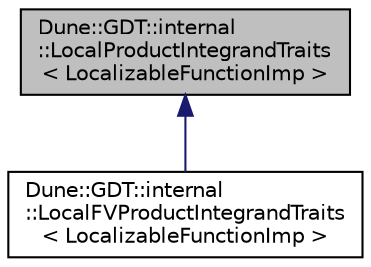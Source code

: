 digraph "Dune::GDT::internal::LocalProductIntegrandTraits&lt; LocalizableFunctionImp &gt;"
{
  edge [fontname="Helvetica",fontsize="10",labelfontname="Helvetica",labelfontsize="10"];
  node [fontname="Helvetica",fontsize="10",shape=record];
  Node0 [label="Dune::GDT::internal\l::LocalProductIntegrandTraits\l\< LocalizableFunctionImp \>",height=0.2,width=0.4,color="black", fillcolor="grey75", style="filled", fontcolor="black"];
  Node0 -> Node1 [dir="back",color="midnightblue",fontsize="10",style="solid",fontname="Helvetica"];
  Node1 [label="Dune::GDT::internal\l::LocalFVProductIntegrandTraits\l\< LocalizableFunctionImp \>",height=0.2,width=0.4,color="black", fillcolor="white", style="filled",URL="$a01606.html"];
}
